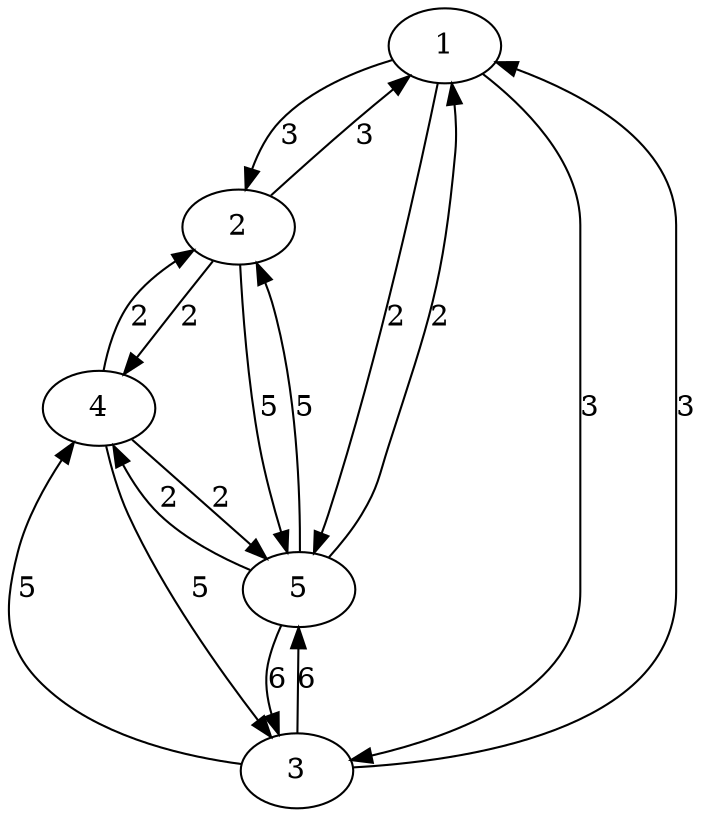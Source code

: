 digraph n1 {1->2 [label=3];
1->3 [label=3];
1->5 [label=2];
2->1 [label=3];
2->4 [label=2];
2->5 [label=5];
3->1 [label=3];
3->4 [label=5];
3->5 [label=6];
4->2 [label=2];
4->3 [label=5];
4->5 [label=2];
5->1 [label=2];
5->2 [label=5];
5->3 [label=6];
5->4 [label=2];
}
